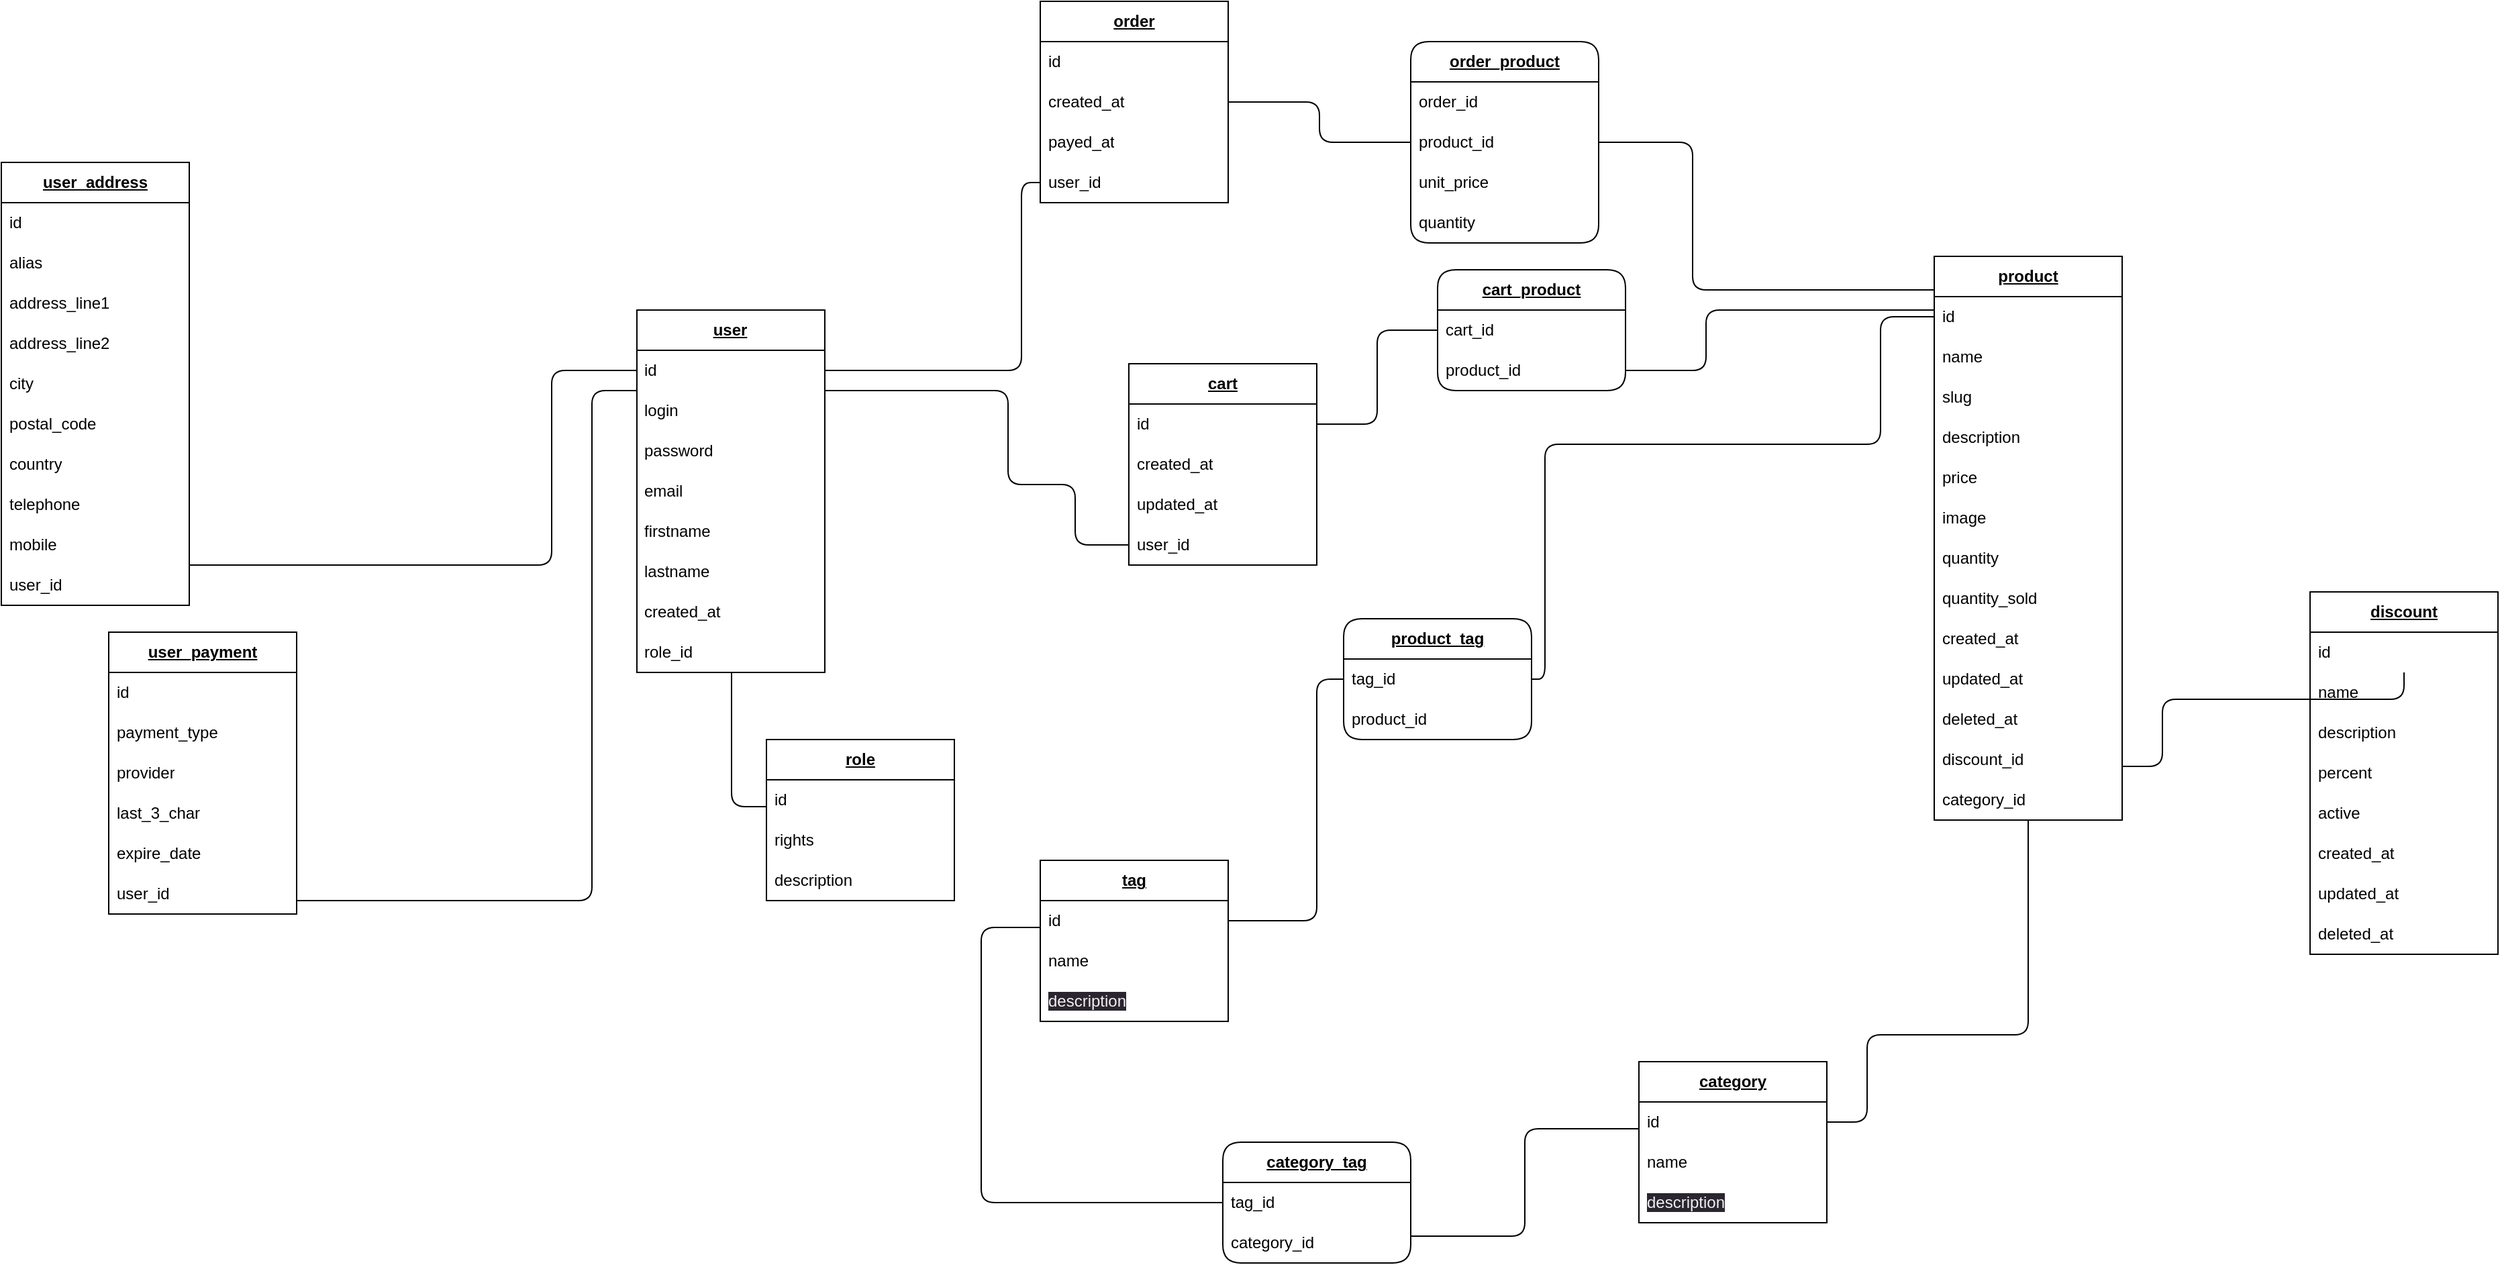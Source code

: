 <mxfile>
    <diagram name="Page-1" id="nvmFkLAB6nwE_kRz7ofC">
        <mxGraphModel dx="1883" dy="1942" grid="1" gridSize="10" guides="1" tooltips="1" connect="1" arrows="1" fold="1" page="1" pageScale="1" pageWidth="827" pageHeight="1169" math="0" shadow="0">
            <root>
                <mxCell id="0"/>
                <mxCell id="1" parent="0"/>
                <mxCell id="96" style="edgeStyle=orthogonalEdgeStyle;rounded=1;html=1;strokeColor=default;fontSize=12;endArrow=none;endFill=0;" parent="1" source="9zf9LuYom2PxIqwyLPYn-2" target="191" edge="1">
                    <mxGeometry relative="1" as="geometry">
                        <Array as="points">
                            <mxPoint x="320" y="180"/>
                            <mxPoint x="320" y="250"/>
                            <mxPoint x="370" y="250"/>
                            <mxPoint x="370" y="295"/>
                        </Array>
                    </mxGeometry>
                </mxCell>
                <mxCell id="98" style="edgeStyle=orthogonalEdgeStyle;rounded=1;html=1;strokeColor=default;fontSize=12;endArrow=none;endFill=0;" parent="1" source="9zf9LuYom2PxIqwyLPYn-56" target="190" edge="1">
                    <mxGeometry relative="1" as="geometry">
                        <Array as="points">
                            <mxPoint x="114" y="490"/>
                        </Array>
                        <mxPoint x="75" y="400" as="targetPoint"/>
                    </mxGeometry>
                </mxCell>
                <mxCell id="9zf9LuYom2PxIqwyLPYn-1" value="&lt;b&gt;&lt;u&gt;user&lt;/u&gt;&lt;/b&gt;" style="swimlane;fontStyle=0;childLayout=stackLayout;horizontal=1;startSize=30;horizontalStack=0;resizeParent=1;resizeParentMax=0;resizeLast=0;collapsible=1;marginBottom=0;whiteSpace=wrap;html=1;" parent="1" vertex="1">
                    <mxGeometry x="43.49" y="120" width="140" height="270" as="geometry"/>
                </mxCell>
                <mxCell id="9zf9LuYom2PxIqwyLPYn-2" value="id" style="text;strokeColor=none;fillColor=none;align=left;verticalAlign=middle;spacingLeft=4;spacingRight=4;overflow=hidden;points=[[0,0.5],[1,0.5]];portConstraint=eastwest;rotatable=0;whiteSpace=wrap;html=1;" parent="9zf9LuYom2PxIqwyLPYn-1" vertex="1">
                    <mxGeometry y="30" width="140" height="30" as="geometry"/>
                </mxCell>
                <mxCell id="9zf9LuYom2PxIqwyLPYn-3" value="login" style="text;strokeColor=none;fillColor=none;align=left;verticalAlign=middle;spacingLeft=4;spacingRight=4;overflow=hidden;points=[[0,0.5],[1,0.5]];portConstraint=eastwest;rotatable=0;whiteSpace=wrap;html=1;" parent="9zf9LuYom2PxIqwyLPYn-1" vertex="1">
                    <mxGeometry y="60" width="140" height="30" as="geometry"/>
                </mxCell>
                <mxCell id="9zf9LuYom2PxIqwyLPYn-4" value="password" style="text;strokeColor=none;fillColor=none;align=left;verticalAlign=middle;spacingLeft=4;spacingRight=4;overflow=hidden;points=[[0,0.5],[1,0.5]];portConstraint=eastwest;rotatable=0;whiteSpace=wrap;html=1;" parent="9zf9LuYom2PxIqwyLPYn-1" vertex="1">
                    <mxGeometry y="90" width="140" height="30" as="geometry"/>
                </mxCell>
                <mxCell id="246" value="email" style="text;strokeColor=none;fillColor=none;align=left;verticalAlign=middle;spacingLeft=4;spacingRight=4;overflow=hidden;points=[[0,0.5],[1,0.5]];portConstraint=eastwest;rotatable=0;whiteSpace=wrap;html=1;" parent="9zf9LuYom2PxIqwyLPYn-1" vertex="1">
                    <mxGeometry y="120" width="140" height="30" as="geometry"/>
                </mxCell>
                <mxCell id="9zf9LuYom2PxIqwyLPYn-37" value="firstname" style="text;strokeColor=none;fillColor=none;align=left;verticalAlign=middle;spacingLeft=4;spacingRight=4;overflow=hidden;points=[[0,0.5],[1,0.5]];portConstraint=eastwest;rotatable=0;whiteSpace=wrap;html=1;" parent="9zf9LuYom2PxIqwyLPYn-1" vertex="1">
                    <mxGeometry y="150" width="140" height="30" as="geometry"/>
                </mxCell>
                <mxCell id="9zf9LuYom2PxIqwyLPYn-38" value="lastname" style="text;strokeColor=none;fillColor=none;align=left;verticalAlign=middle;spacingLeft=4;spacingRight=4;overflow=hidden;points=[[0,0.5],[1,0.5]];portConstraint=eastwest;rotatable=0;whiteSpace=wrap;html=1;" parent="9zf9LuYom2PxIqwyLPYn-1" vertex="1">
                    <mxGeometry y="180" width="140" height="30" as="geometry"/>
                </mxCell>
                <mxCell id="123" value="created_at" style="text;strokeColor=none;fillColor=none;align=left;verticalAlign=middle;spacingLeft=4;spacingRight=4;overflow=hidden;points=[[0,0.5],[1,0.5]];portConstraint=eastwest;rotatable=0;whiteSpace=wrap;html=1;" parent="9zf9LuYom2PxIqwyLPYn-1" vertex="1">
                    <mxGeometry y="210" width="140" height="30" as="geometry"/>
                </mxCell>
                <mxCell id="190" value="role_id" style="text;strokeColor=none;fillColor=none;align=left;verticalAlign=middle;spacingLeft=4;spacingRight=4;overflow=hidden;points=[[0,0.5],[1,0.5]];portConstraint=eastwest;rotatable=0;whiteSpace=wrap;html=1;" parent="9zf9LuYom2PxIqwyLPYn-1" vertex="1">
                    <mxGeometry y="240" width="140" height="30" as="geometry"/>
                </mxCell>
                <mxCell id="9zf9LuYom2PxIqwyLPYn-39" value="&lt;b&gt;&lt;u&gt;order&lt;/u&gt;&lt;/b&gt;" style="swimlane;fontStyle=0;childLayout=stackLayout;horizontal=1;startSize=30;horizontalStack=0;resizeParent=1;resizeParentMax=0;resizeLast=0;collapsible=1;marginBottom=0;whiteSpace=wrap;html=1;" parent="1" vertex="1">
                    <mxGeometry x="344" y="-110" width="140" height="150" as="geometry"/>
                </mxCell>
                <mxCell id="9zf9LuYom2PxIqwyLPYn-40" value="id" style="text;strokeColor=none;fillColor=none;align=left;verticalAlign=middle;spacingLeft=4;spacingRight=4;overflow=hidden;points=[[0,0.5],[1,0.5]];portConstraint=eastwest;rotatable=0;whiteSpace=wrap;html=1;" parent="9zf9LuYom2PxIqwyLPYn-39" vertex="1">
                    <mxGeometry y="30" width="140" height="30" as="geometry"/>
                </mxCell>
                <mxCell id="124" value="created_at" style="text;strokeColor=none;fillColor=none;align=left;verticalAlign=middle;spacingLeft=4;spacingRight=4;overflow=hidden;points=[[0,0.5],[1,0.5]];portConstraint=eastwest;rotatable=0;whiteSpace=wrap;html=1;" parent="9zf9LuYom2PxIqwyLPYn-39" vertex="1">
                    <mxGeometry y="60" width="140" height="30" as="geometry"/>
                </mxCell>
                <mxCell id="247" value="payed_at" style="text;strokeColor=none;fillColor=none;align=left;verticalAlign=middle;spacingLeft=4;spacingRight=4;overflow=hidden;points=[[0,0.5],[1,0.5]];portConstraint=eastwest;rotatable=0;whiteSpace=wrap;html=1;" parent="9zf9LuYom2PxIqwyLPYn-39" vertex="1">
                    <mxGeometry y="90" width="140" height="30" as="geometry"/>
                </mxCell>
                <mxCell id="192" value="user_id" style="text;strokeColor=none;fillColor=none;align=left;verticalAlign=middle;spacingLeft=4;spacingRight=4;overflow=hidden;points=[[0,0.5],[1,0.5]];portConstraint=eastwest;rotatable=0;whiteSpace=wrap;html=1;" parent="9zf9LuYom2PxIqwyLPYn-39" vertex="1">
                    <mxGeometry y="120" width="140" height="30" as="geometry"/>
                </mxCell>
                <mxCell id="89" style="edgeStyle=orthogonalEdgeStyle;rounded=1;html=1;strokeColor=default;fontSize=12;startArrow=none;endArrow=none;endFill=0;" parent="1" source="212" target="167" edge="1">
                    <mxGeometry relative="1" as="geometry">
                        <Array as="points">
                            <mxPoint x="840" y="165"/>
                            <mxPoint x="840" y="120"/>
                        </Array>
                        <mxPoint x="661.86" y="262.059" as="targetPoint"/>
                    </mxGeometry>
                </mxCell>
                <mxCell id="9zf9LuYom2PxIqwyLPYn-46" value="&lt;b&gt;&lt;u&gt;cart&lt;/u&gt;&lt;/b&gt;" style="swimlane;fontStyle=0;childLayout=stackLayout;horizontal=1;startSize=30;horizontalStack=0;resizeParent=1;resizeParentMax=0;resizeLast=0;collapsible=1;marginBottom=0;whiteSpace=wrap;html=1;" parent="1" vertex="1">
                    <mxGeometry x="410" y="160" width="140" height="150" as="geometry"/>
                </mxCell>
                <mxCell id="245" value="id" style="text;strokeColor=none;fillColor=none;align=left;verticalAlign=middle;spacingLeft=4;spacingRight=4;overflow=hidden;points=[[0,0.5],[1,0.5]];portConstraint=eastwest;rotatable=0;whiteSpace=wrap;html=1;" parent="9zf9LuYom2PxIqwyLPYn-46" vertex="1">
                    <mxGeometry y="30" width="140" height="30" as="geometry"/>
                </mxCell>
                <mxCell id="156" value="created_at" style="text;strokeColor=none;fillColor=none;align=left;verticalAlign=middle;spacingLeft=4;spacingRight=4;overflow=hidden;points=[[0,0.5],[1,0.5]];portConstraint=eastwest;rotatable=0;whiteSpace=wrap;html=1;" parent="9zf9LuYom2PxIqwyLPYn-46" vertex="1">
                    <mxGeometry y="60" width="140" height="30" as="geometry"/>
                </mxCell>
                <mxCell id="157" value="updated_at" style="text;strokeColor=none;fillColor=none;align=left;verticalAlign=middle;spacingLeft=4;spacingRight=4;overflow=hidden;points=[[0,0.5],[1,0.5]];portConstraint=eastwest;rotatable=0;whiteSpace=wrap;html=1;" parent="9zf9LuYom2PxIqwyLPYn-46" vertex="1">
                    <mxGeometry y="90" width="140" height="30" as="geometry"/>
                </mxCell>
                <mxCell id="191" value="user_id" style="text;strokeColor=none;fillColor=none;align=left;verticalAlign=middle;spacingLeft=4;spacingRight=4;overflow=hidden;points=[[0,0.5],[1,0.5]];portConstraint=eastwest;rotatable=0;whiteSpace=wrap;html=1;" parent="9zf9LuYom2PxIqwyLPYn-46" vertex="1">
                    <mxGeometry y="120" width="140" height="30" as="geometry"/>
                </mxCell>
                <mxCell id="9zf9LuYom2PxIqwyLPYn-55" value="&lt;b&gt;&lt;u&gt;role&lt;br&gt;&lt;/u&gt;&lt;/b&gt;" style="swimlane;fontStyle=0;childLayout=stackLayout;horizontal=1;startSize=30;horizontalStack=0;resizeParent=1;resizeParentMax=0;resizeLast=0;collapsible=1;marginBottom=0;whiteSpace=wrap;html=1;" parent="1" vertex="1">
                    <mxGeometry x="140" y="440" width="140" height="120" as="geometry"/>
                </mxCell>
                <mxCell id="9zf9LuYom2PxIqwyLPYn-56" value="id" style="text;strokeColor=none;fillColor=none;align=left;verticalAlign=middle;spacingLeft=4;spacingRight=4;overflow=hidden;points=[[0,0.5],[1,0.5]];portConstraint=eastwest;rotatable=0;whiteSpace=wrap;html=1;" parent="9zf9LuYom2PxIqwyLPYn-55" vertex="1">
                    <mxGeometry y="30" width="140" height="30" as="geometry"/>
                </mxCell>
                <mxCell id="9zf9LuYom2PxIqwyLPYn-57" value="rights" style="text;strokeColor=none;fillColor=none;align=left;verticalAlign=middle;spacingLeft=4;spacingRight=4;overflow=hidden;points=[[0,0.5],[1,0.5]];portConstraint=eastwest;rotatable=0;whiteSpace=wrap;html=1;" parent="9zf9LuYom2PxIqwyLPYn-55" vertex="1">
                    <mxGeometry y="60" width="140" height="30" as="geometry"/>
                </mxCell>
                <mxCell id="244" value="description" style="text;strokeColor=none;fillColor=none;align=left;verticalAlign=middle;spacingLeft=4;spacingRight=4;overflow=hidden;points=[[0,0.5],[1,0.5]];portConstraint=eastwest;rotatable=0;whiteSpace=wrap;html=1;" parent="9zf9LuYom2PxIqwyLPYn-55" vertex="1">
                    <mxGeometry y="90" width="140" height="30" as="geometry"/>
                </mxCell>
                <mxCell id="9zf9LuYom2PxIqwyLPYn-80" value="" style="group" parent="1" vertex="1" connectable="0">
                    <mxGeometry x="680" y="640" width="260.0" height="130" as="geometry"/>
                </mxCell>
                <mxCell id="4" value="" style="group" parent="9zf9LuYom2PxIqwyLPYn-80" vertex="1" connectable="0">
                    <mxGeometry x="110" y="10" width="140" height="120" as="geometry"/>
                </mxCell>
                <mxCell id="9zf9LuYom2PxIqwyLPYn-67" value="&lt;b&gt;&lt;u&gt;category&lt;br&gt;&lt;/u&gt;&lt;/b&gt;" style="swimlane;fontStyle=0;childLayout=stackLayout;horizontal=1;startSize=30;horizontalStack=0;resizeParent=1;resizeParentMax=0;resizeLast=0;collapsible=1;marginBottom=0;whiteSpace=wrap;html=1;" parent="4" vertex="1">
                    <mxGeometry y="30" width="140" height="120" as="geometry"/>
                </mxCell>
                <mxCell id="9zf9LuYom2PxIqwyLPYn-68" value="id" style="text;strokeColor=none;fillColor=none;align=left;verticalAlign=middle;spacingLeft=4;spacingRight=4;overflow=hidden;points=[[0,0.5],[1,0.5]];portConstraint=eastwest;rotatable=0;whiteSpace=wrap;html=1;" parent="9zf9LuYom2PxIqwyLPYn-67" vertex="1">
                    <mxGeometry y="30" width="140" height="30" as="geometry"/>
                </mxCell>
                <mxCell id="9zf9LuYom2PxIqwyLPYn-69" value="name" style="text;strokeColor=none;fillColor=none;align=left;verticalAlign=middle;spacingLeft=4;spacingRight=4;overflow=hidden;points=[[0,0.5],[1,0.5]];portConstraint=eastwest;rotatable=0;whiteSpace=wrap;html=1;" parent="9zf9LuYom2PxIqwyLPYn-67" vertex="1">
                    <mxGeometry y="60" width="140" height="30" as="geometry"/>
                </mxCell>
                <mxCell id="243" value="&lt;span style=&quot;color: rgb(240, 240, 240); font-family: Helvetica; font-size: 12px; font-style: normal; font-variant-ligatures: normal; font-variant-caps: normal; font-weight: 400; letter-spacing: normal; orphans: 2; text-align: left; text-indent: 0px; text-transform: none; widows: 2; word-spacing: 0px; -webkit-text-stroke-width: 0px; background-color: rgb(42, 37, 47); text-decoration-thickness: initial; text-decoration-style: initial; text-decoration-color: initial; float: none; display: inline !important;&quot;&gt;description&lt;/span&gt;" style="text;strokeColor=none;fillColor=none;align=left;verticalAlign=middle;spacingLeft=4;spacingRight=4;overflow=hidden;points=[[0,0.5],[1,0.5]];portConstraint=eastwest;rotatable=0;whiteSpace=wrap;html=1;" parent="9zf9LuYom2PxIqwyLPYn-67" vertex="1">
                    <mxGeometry y="90" width="140" height="30" as="geometry"/>
                </mxCell>
                <mxCell id="39" value="" style="group" parent="1" vertex="1" connectable="0">
                    <mxGeometry x="344" y="500" width="140" height="150" as="geometry"/>
                </mxCell>
                <mxCell id="32" value="" style="group" parent="39" vertex="1" connectable="0">
                    <mxGeometry width="140" height="120" as="geometry"/>
                </mxCell>
                <mxCell id="33" value="&lt;b&gt;&lt;u&gt;tag&lt;br&gt;&lt;/u&gt;&lt;/b&gt;" style="swimlane;fontStyle=0;childLayout=stackLayout;horizontal=1;startSize=30;horizontalStack=0;resizeParent=1;resizeParentMax=0;resizeLast=0;collapsible=1;marginBottom=0;whiteSpace=wrap;html=1;" parent="32" vertex="1">
                    <mxGeometry y="30" width="140" height="120" as="geometry"/>
                </mxCell>
                <mxCell id="34" value="id" style="text;strokeColor=none;fillColor=none;align=left;verticalAlign=middle;spacingLeft=4;spacingRight=4;overflow=hidden;points=[[0,0.5],[1,0.5]];portConstraint=eastwest;rotatable=0;whiteSpace=wrap;html=1;" parent="33" vertex="1">
                    <mxGeometry y="30" width="140" height="30" as="geometry"/>
                </mxCell>
                <mxCell id="35" value="name" style="text;strokeColor=none;fillColor=none;align=left;verticalAlign=middle;spacingLeft=4;spacingRight=4;overflow=hidden;points=[[0,0.5],[1,0.5]];portConstraint=eastwest;rotatable=0;whiteSpace=wrap;html=1;" parent="33" vertex="1">
                    <mxGeometry y="60" width="140" height="30" as="geometry"/>
                </mxCell>
                <mxCell id="242" value="&lt;span style=&quot;color: rgb(240, 240, 240); font-family: Helvetica; font-size: 12px; font-style: normal; font-variant-ligatures: normal; font-variant-caps: normal; font-weight: 400; letter-spacing: normal; orphans: 2; text-align: left; text-indent: 0px; text-transform: none; widows: 2; word-spacing: 0px; -webkit-text-stroke-width: 0px; background-color: rgb(42, 37, 47); text-decoration-thickness: initial; text-decoration-style: initial; text-decoration-color: initial; float: none; display: inline !important;&quot;&gt;description&lt;/span&gt;" style="text;strokeColor=none;fillColor=none;align=left;verticalAlign=middle;spacingLeft=4;spacingRight=4;overflow=hidden;points=[[0,0.5],[1,0.5]];portConstraint=eastwest;rotatable=0;whiteSpace=wrap;html=1;" parent="33" vertex="1">
                    <mxGeometry y="90" width="140" height="30" as="geometry"/>
                </mxCell>
                <mxCell id="79" style="edgeStyle=orthogonalEdgeStyle;rounded=1;html=1;strokeColor=default;startArrow=none;endArrow=none;endFill=0;" parent="1" source="233" target="9zf9LuYom2PxIqwyLPYn-68" edge="1">
                    <mxGeometry relative="1" as="geometry">
                        <mxPoint x="650" y="520" as="targetPoint"/>
                        <Array as="points">
                            <mxPoint x="705" y="810"/>
                            <mxPoint x="705" y="730"/>
                        </Array>
                    </mxGeometry>
                </mxCell>
                <mxCell id="84" style="edgeStyle=orthogonalEdgeStyle;rounded=1;html=1;strokeColor=default;endArrow=none;endFill=0;" parent="1" source="193" target="9zf9LuYom2PxIqwyLPYn-68" edge="1">
                    <mxGeometry relative="1" as="geometry">
                        <mxPoint x="770.059" y="350.0" as="sourcePoint"/>
                        <mxPoint x="800" y="350" as="targetPoint"/>
                        <Array as="points">
                            <mxPoint x="960" y="660"/>
                        </Array>
                    </mxGeometry>
                </mxCell>
                <mxCell id="86" style="edgeStyle=orthogonalEdgeStyle;rounded=1;html=1;strokeColor=default;startArrow=none;endArrow=none;endFill=0;" parent="1" source="196" target="167" edge="1">
                    <mxGeometry relative="1" as="geometry">
                        <Array as="points">
                            <mxPoint x="830" y="-5"/>
                            <mxPoint x="830" y="105"/>
                        </Array>
                        <mxPoint x="740.059" y="140" as="targetPoint"/>
                    </mxGeometry>
                </mxCell>
                <mxCell id="91" style="edgeStyle=orthogonalEdgeStyle;rounded=1;html=1;strokeColor=default;fontSize=12;endArrow=none;endFill=0;" parent="1" source="9zf9LuYom2PxIqwyLPYn-1" target="192" edge="1">
                    <mxGeometry relative="1" as="geometry">
                        <Array as="points">
                            <mxPoint x="330" y="165"/>
                        </Array>
                    </mxGeometry>
                </mxCell>
                <mxCell id="81" value="" style="edgeStyle=orthogonalEdgeStyle;rounded=1;html=1;strokeColor=default;startArrow=none;endArrow=none;endFill=0;" parent="1" source="226" target="33" edge="1">
                    <mxGeometry relative="1" as="geometry">
                        <mxPoint x="720" y="300" as="targetPoint"/>
                        <Array as="points">
                            <mxPoint x="550" y="395"/>
                            <mxPoint x="550" y="575"/>
                        </Array>
                        <mxPoint x="720.059" y="350.0" as="sourcePoint"/>
                    </mxGeometry>
                </mxCell>
                <mxCell id="126" value="&lt;b&gt;&lt;u&gt;user_address&lt;/u&gt;&lt;/b&gt;" style="swimlane;fontStyle=0;childLayout=stackLayout;horizontal=1;startSize=30;horizontalStack=0;resizeParent=1;resizeParentMax=0;resizeLast=0;collapsible=1;marginBottom=0;whiteSpace=wrap;html=1;" parent="1" vertex="1">
                    <mxGeometry x="-430" y="10" width="140" height="330" as="geometry"/>
                </mxCell>
                <mxCell id="155" value="id" style="text;strokeColor=none;fillColor=none;align=left;verticalAlign=middle;spacingLeft=4;spacingRight=4;overflow=hidden;points=[[0,0.5],[1,0.5]];portConstraint=eastwest;rotatable=0;whiteSpace=wrap;html=1;" parent="126" vertex="1">
                    <mxGeometry y="30" width="140" height="30" as="geometry"/>
                </mxCell>
                <mxCell id="165" value="alias" style="text;strokeColor=none;fillColor=none;align=left;verticalAlign=middle;spacingLeft=4;spacingRight=4;overflow=hidden;points=[[0,0.5],[1,0.5]];portConstraint=eastwest;rotatable=0;whiteSpace=wrap;html=1;" parent="126" vertex="1">
                    <mxGeometry y="60" width="140" height="30" as="geometry"/>
                </mxCell>
                <mxCell id="127" value="address_line1" style="text;strokeColor=none;fillColor=none;align=left;verticalAlign=middle;spacingLeft=4;spacingRight=4;overflow=hidden;points=[[0,0.5],[1,0.5]];portConstraint=eastwest;rotatable=0;whiteSpace=wrap;html=1;" parent="126" vertex="1">
                    <mxGeometry y="90" width="140" height="30" as="geometry"/>
                </mxCell>
                <mxCell id="128" value="address_line2" style="text;strokeColor=none;fillColor=none;align=left;verticalAlign=middle;spacingLeft=4;spacingRight=4;overflow=hidden;points=[[0,0.5],[1,0.5]];portConstraint=eastwest;rotatable=0;whiteSpace=wrap;html=1;" parent="126" vertex="1">
                    <mxGeometry y="120" width="140" height="30" as="geometry"/>
                </mxCell>
                <mxCell id="130" value="city" style="text;strokeColor=none;fillColor=none;align=left;verticalAlign=middle;spacingLeft=4;spacingRight=4;overflow=hidden;points=[[0,0.5],[1,0.5]];portConstraint=eastwest;rotatable=0;whiteSpace=wrap;html=1;" parent="126" vertex="1">
                    <mxGeometry y="150" width="140" height="30" as="geometry"/>
                </mxCell>
                <mxCell id="129" value="postal_code" style="text;strokeColor=none;fillColor=none;align=left;verticalAlign=middle;spacingLeft=4;spacingRight=4;overflow=hidden;points=[[0,0.5],[1,0.5]];portConstraint=eastwest;rotatable=0;whiteSpace=wrap;html=1;" parent="126" vertex="1">
                    <mxGeometry y="180" width="140" height="30" as="geometry"/>
                </mxCell>
                <mxCell id="131" value="country" style="text;strokeColor=none;fillColor=none;align=left;verticalAlign=middle;spacingLeft=4;spacingRight=4;overflow=hidden;points=[[0,0.5],[1,0.5]];portConstraint=eastwest;rotatable=0;whiteSpace=wrap;html=1;" parent="126" vertex="1">
                    <mxGeometry y="210" width="140" height="30" as="geometry"/>
                </mxCell>
                <mxCell id="132" value="telephone" style="text;strokeColor=none;fillColor=none;align=left;verticalAlign=middle;spacingLeft=4;spacingRight=4;overflow=hidden;points=[[0,0.5],[1,0.5]];portConstraint=eastwest;rotatable=0;whiteSpace=wrap;html=1;" parent="126" vertex="1">
                    <mxGeometry y="240" width="140" height="30" as="geometry"/>
                </mxCell>
                <mxCell id="188" value="mobile" style="text;strokeColor=none;fillColor=none;align=left;verticalAlign=middle;spacingLeft=4;spacingRight=4;overflow=hidden;points=[[0,0.5],[1,0.5]];portConstraint=eastwest;rotatable=0;whiteSpace=wrap;html=1;" parent="126" vertex="1">
                    <mxGeometry y="270" width="140" height="30" as="geometry"/>
                </mxCell>
                <mxCell id="133" value="user_id" style="text;strokeColor=none;fillColor=none;align=left;verticalAlign=middle;spacingLeft=4;spacingRight=4;overflow=hidden;points=[[0,0.5],[1,0.5]];portConstraint=eastwest;rotatable=0;whiteSpace=wrap;html=1;" parent="126" vertex="1">
                    <mxGeometry y="300" width="140" height="30" as="geometry"/>
                </mxCell>
                <mxCell id="134" value="&lt;b&gt;&lt;u&gt;user_payment&lt;br&gt;&lt;/u&gt;&lt;/b&gt;" style="swimlane;fontStyle=0;childLayout=stackLayout;horizontal=1;startSize=30;horizontalStack=0;resizeParent=1;resizeParentMax=0;resizeLast=0;collapsible=1;marginBottom=0;whiteSpace=wrap;html=1;" parent="1" vertex="1">
                    <mxGeometry x="-350" y="360" width="140" height="210" as="geometry"/>
                </mxCell>
                <mxCell id="135" value="id" style="text;strokeColor=none;fillColor=none;align=left;verticalAlign=middle;spacingLeft=4;spacingRight=4;overflow=hidden;points=[[0,0.5],[1,0.5]];portConstraint=eastwest;rotatable=0;whiteSpace=wrap;html=1;" parent="134" vertex="1">
                    <mxGeometry y="30" width="140" height="30" as="geometry"/>
                </mxCell>
                <mxCell id="136" value="payment_type" style="text;strokeColor=none;fillColor=none;align=left;verticalAlign=middle;spacingLeft=4;spacingRight=4;overflow=hidden;points=[[0,0.5],[1,0.5]];portConstraint=eastwest;rotatable=0;whiteSpace=wrap;html=1;" parent="134" vertex="1">
                    <mxGeometry y="60" width="140" height="30" as="geometry"/>
                </mxCell>
                <mxCell id="137" value="provider" style="text;strokeColor=none;fillColor=none;align=left;verticalAlign=middle;spacingLeft=4;spacingRight=4;overflow=hidden;points=[[0,0.5],[1,0.5]];portConstraint=eastwest;rotatable=0;whiteSpace=wrap;html=1;" parent="134" vertex="1">
                    <mxGeometry y="90" width="140" height="30" as="geometry"/>
                </mxCell>
                <mxCell id="139" value="last_3_char" style="text;strokeColor=none;fillColor=none;align=left;verticalAlign=middle;spacingLeft=4;spacingRight=4;overflow=hidden;points=[[0,0.5],[1,0.5]];portConstraint=eastwest;rotatable=0;whiteSpace=wrap;html=1;" parent="134" vertex="1">
                    <mxGeometry y="120" width="140" height="30" as="geometry"/>
                </mxCell>
                <mxCell id="140" value="expire_date" style="text;strokeColor=none;fillColor=none;align=left;verticalAlign=middle;spacingLeft=4;spacingRight=4;overflow=hidden;points=[[0,0.5],[1,0.5]];portConstraint=eastwest;rotatable=0;whiteSpace=wrap;html=1;" parent="134" vertex="1">
                    <mxGeometry y="150" width="140" height="30" as="geometry"/>
                </mxCell>
                <mxCell id="189" value="user_id" style="text;strokeColor=none;fillColor=none;align=left;verticalAlign=middle;spacingLeft=4;spacingRight=4;overflow=hidden;points=[[0,0.5],[1,0.5]];portConstraint=eastwest;rotatable=0;whiteSpace=wrap;html=1;" parent="134" vertex="1">
                    <mxGeometry y="180" width="140" height="30" as="geometry"/>
                </mxCell>
                <mxCell id="147" style="edgeStyle=orthogonalEdgeStyle;html=1;endArrow=none;endFill=0;" parent="1" source="9zf9LuYom2PxIqwyLPYn-2" target="133" edge="1">
                    <mxGeometry relative="1" as="geometry">
                        <Array as="points">
                            <mxPoint x="-20" y="165"/>
                            <mxPoint x="-20" y="310"/>
                        </Array>
                    </mxGeometry>
                </mxCell>
                <mxCell id="149" style="edgeStyle=orthogonalEdgeStyle;html=1;fontSize=12;endArrow=none;endFill=0;" parent="1" source="9zf9LuYom2PxIqwyLPYn-2" target="189" edge="1">
                    <mxGeometry relative="1" as="geometry">
                        <Array as="points">
                            <mxPoint x="10" y="180"/>
                            <mxPoint x="10" y="560"/>
                        </Array>
                    </mxGeometry>
                </mxCell>
                <mxCell id="166" value="&lt;b&gt;&lt;u&gt;product&lt;/u&gt;&lt;/b&gt;" style="swimlane;fontStyle=0;childLayout=stackLayout;horizontal=1;startSize=30;horizontalStack=0;resizeParent=1;resizeParentMax=0;resizeLast=0;collapsible=1;marginBottom=0;whiteSpace=wrap;html=1;" parent="1" vertex="1">
                    <mxGeometry x="1010.0" y="80" width="140" height="420" as="geometry"/>
                </mxCell>
                <mxCell id="167" value="id" style="text;strokeColor=none;fillColor=none;align=left;verticalAlign=middle;spacingLeft=4;spacingRight=4;overflow=hidden;points=[[0,0.5],[1,0.5]];portConstraint=eastwest;rotatable=0;whiteSpace=wrap;html=1;" parent="166" vertex="1">
                    <mxGeometry y="30" width="140" height="30" as="geometry"/>
                </mxCell>
                <mxCell id="168" value="name" style="text;strokeColor=none;fillColor=none;align=left;verticalAlign=middle;spacingLeft=4;spacingRight=4;overflow=hidden;points=[[0,0.5],[1,0.5]];portConstraint=eastwest;rotatable=0;whiteSpace=wrap;html=1;" parent="166" vertex="1">
                    <mxGeometry y="60" width="140" height="30" as="geometry"/>
                </mxCell>
                <mxCell id="249" value="slug" style="text;strokeColor=none;fillColor=none;align=left;verticalAlign=middle;spacingLeft=4;spacingRight=4;overflow=hidden;points=[[0,0.5],[1,0.5]];portConstraint=eastwest;rotatable=0;whiteSpace=wrap;html=1;" vertex="1" parent="166">
                    <mxGeometry y="90" width="140" height="30" as="geometry"/>
                </mxCell>
                <mxCell id="169" value="description" style="text;strokeColor=none;fillColor=none;align=left;verticalAlign=middle;spacingLeft=4;spacingRight=4;overflow=hidden;points=[[0,0.5],[1,0.5]];portConstraint=eastwest;rotatable=0;whiteSpace=wrap;html=1;" parent="166" vertex="1">
                    <mxGeometry y="120" width="140" height="30" as="geometry"/>
                </mxCell>
                <mxCell id="180" value="price" style="text;strokeColor=none;fillColor=none;align=left;verticalAlign=middle;spacingLeft=4;spacingRight=4;overflow=hidden;points=[[0,0.5],[1,0.5]];portConstraint=eastwest;rotatable=0;whiteSpace=wrap;html=1;" parent="166" vertex="1">
                    <mxGeometry y="150" width="140" height="30" as="geometry"/>
                </mxCell>
                <mxCell id="250" value="image" style="text;strokeColor=none;fillColor=none;align=left;verticalAlign=middle;spacingLeft=4;spacingRight=4;overflow=hidden;points=[[0,0.5],[1,0.5]];portConstraint=eastwest;rotatable=0;whiteSpace=wrap;html=1;" vertex="1" parent="166">
                    <mxGeometry y="180" width="140" height="30" as="geometry"/>
                </mxCell>
                <mxCell id="170" value="quantity" style="text;strokeColor=none;fillColor=none;align=left;verticalAlign=middle;spacingLeft=4;spacingRight=4;overflow=hidden;points=[[0,0.5],[1,0.5]];portConstraint=eastwest;rotatable=0;whiteSpace=wrap;html=1;" parent="166" vertex="1">
                    <mxGeometry y="210" width="140" height="30" as="geometry"/>
                </mxCell>
                <mxCell id="248" value="quantity_sold" style="text;strokeColor=none;fillColor=none;align=left;verticalAlign=middle;spacingLeft=4;spacingRight=4;overflow=hidden;points=[[0,0.5],[1,0.5]];portConstraint=eastwest;rotatable=0;whiteSpace=wrap;html=1;" parent="166" vertex="1">
                    <mxGeometry y="240" width="140" height="30" as="geometry"/>
                </mxCell>
                <mxCell id="171" value="created_at" style="text;strokeColor=none;fillColor=none;align=left;verticalAlign=middle;spacingLeft=4;spacingRight=4;overflow=hidden;points=[[0,0.5],[1,0.5]];portConstraint=eastwest;rotatable=0;whiteSpace=wrap;html=1;" parent="166" vertex="1">
                    <mxGeometry y="270" width="140" height="30" as="geometry"/>
                </mxCell>
                <mxCell id="181" value="updated_at" style="text;strokeColor=none;fillColor=none;align=left;verticalAlign=middle;spacingLeft=4;spacingRight=4;overflow=hidden;points=[[0,0.5],[1,0.5]];portConstraint=eastwest;rotatable=0;whiteSpace=wrap;html=1;" parent="166" vertex="1">
                    <mxGeometry y="300" width="140" height="30" as="geometry"/>
                </mxCell>
                <mxCell id="172" value="deleted_at" style="text;strokeColor=none;fillColor=none;align=left;verticalAlign=middle;spacingLeft=4;spacingRight=4;overflow=hidden;points=[[0,0.5],[1,0.5]];portConstraint=eastwest;rotatable=0;whiteSpace=wrap;html=1;" parent="166" vertex="1">
                    <mxGeometry y="330" width="140" height="30" as="geometry"/>
                </mxCell>
                <mxCell id="194" value="discount_id" style="text;strokeColor=none;fillColor=none;align=left;verticalAlign=middle;spacingLeft=4;spacingRight=4;overflow=hidden;points=[[0,0.5],[1,0.5]];portConstraint=eastwest;rotatable=0;whiteSpace=wrap;html=1;" parent="166" vertex="1">
                    <mxGeometry y="360" width="140" height="30" as="geometry"/>
                </mxCell>
                <mxCell id="193" value="category_id" style="text;strokeColor=none;fillColor=none;align=left;verticalAlign=middle;spacingLeft=4;spacingRight=4;overflow=hidden;points=[[0,0.5],[1,0.5]];portConstraint=eastwest;rotatable=0;whiteSpace=wrap;html=1;" parent="166" vertex="1">
                    <mxGeometry y="390" width="140" height="30" as="geometry"/>
                </mxCell>
                <mxCell id="173" value="&lt;b&gt;&lt;u&gt;discount&lt;/u&gt;&lt;/b&gt;" style="swimlane;fontStyle=0;childLayout=stackLayout;horizontal=1;startSize=30;horizontalStack=0;resizeParent=1;resizeParentMax=0;resizeLast=0;collapsible=1;marginBottom=0;whiteSpace=wrap;html=1;" parent="1" vertex="1">
                    <mxGeometry x="1290" y="330" width="140" height="270" as="geometry"/>
                </mxCell>
                <mxCell id="174" value="id" style="text;strokeColor=none;fillColor=none;align=left;verticalAlign=middle;spacingLeft=4;spacingRight=4;overflow=hidden;points=[[0,0.5],[1,0.5]];portConstraint=eastwest;rotatable=0;whiteSpace=wrap;html=1;" parent="173" vertex="1">
                    <mxGeometry y="30" width="140" height="30" as="geometry"/>
                </mxCell>
                <mxCell id="175" value="name" style="text;strokeColor=none;fillColor=none;align=left;verticalAlign=middle;spacingLeft=4;spacingRight=4;overflow=hidden;points=[[0,0.5],[1,0.5]];portConstraint=eastwest;rotatable=0;whiteSpace=wrap;html=1;" parent="173" vertex="1">
                    <mxGeometry y="60" width="140" height="30" as="geometry"/>
                </mxCell>
                <mxCell id="176" value="description" style="text;strokeColor=none;fillColor=none;align=left;verticalAlign=middle;spacingLeft=4;spacingRight=4;overflow=hidden;points=[[0,0.5],[1,0.5]];portConstraint=eastwest;rotatable=0;whiteSpace=wrap;html=1;" parent="173" vertex="1">
                    <mxGeometry y="90" width="140" height="30" as="geometry"/>
                </mxCell>
                <mxCell id="182" value="percent" style="text;strokeColor=none;fillColor=none;align=left;verticalAlign=middle;spacingLeft=4;spacingRight=4;overflow=hidden;points=[[0,0.5],[1,0.5]];portConstraint=eastwest;rotatable=0;whiteSpace=wrap;html=1;" parent="173" vertex="1">
                    <mxGeometry y="120" width="140" height="30" as="geometry"/>
                </mxCell>
                <mxCell id="177" value="active" style="text;strokeColor=none;fillColor=none;align=left;verticalAlign=middle;spacingLeft=4;spacingRight=4;overflow=hidden;points=[[0,0.5],[1,0.5]];portConstraint=eastwest;rotatable=0;whiteSpace=wrap;html=1;" parent="173" vertex="1">
                    <mxGeometry y="150" width="140" height="30" as="geometry"/>
                </mxCell>
                <mxCell id="178" value="created_at" style="text;strokeColor=none;fillColor=none;align=left;verticalAlign=middle;spacingLeft=4;spacingRight=4;overflow=hidden;points=[[0,0.5],[1,0.5]];portConstraint=eastwest;rotatable=0;whiteSpace=wrap;html=1;" parent="173" vertex="1">
                    <mxGeometry y="180" width="140" height="30" as="geometry"/>
                </mxCell>
                <mxCell id="183" value="updated_at" style="text;strokeColor=none;fillColor=none;align=left;verticalAlign=middle;spacingLeft=4;spacingRight=4;overflow=hidden;points=[[0,0.5],[1,0.5]];portConstraint=eastwest;rotatable=0;whiteSpace=wrap;html=1;" parent="173" vertex="1">
                    <mxGeometry y="210" width="140" height="30" as="geometry"/>
                </mxCell>
                <mxCell id="179" value="deleted_at" style="text;strokeColor=none;fillColor=none;align=left;verticalAlign=middle;spacingLeft=4;spacingRight=4;overflow=hidden;points=[[0,0.5],[1,0.5]];portConstraint=eastwest;rotatable=0;whiteSpace=wrap;html=1;" parent="173" vertex="1">
                    <mxGeometry y="240" width="140" height="30" as="geometry"/>
                </mxCell>
                <mxCell id="184" style="edgeStyle=orthogonalEdgeStyle;html=1;endArrow=none;endFill=0;" parent="1" source="194" target="174" edge="1">
                    <mxGeometry relative="1" as="geometry">
                        <Array as="points">
                            <mxPoint x="1180" y="460"/>
                            <mxPoint x="1180" y="410"/>
                            <mxPoint x="1360" y="410"/>
                        </Array>
                    </mxGeometry>
                </mxCell>
                <mxCell id="205" value="" style="edgeStyle=orthogonalEdgeStyle;rounded=1;html=1;strokeColor=default;endArrow=none;" parent="1" source="9zf9LuYom2PxIqwyLPYn-39" target="196" edge="1">
                    <mxGeometry relative="1" as="geometry">
                        <Array as="points"/>
                        <mxPoint x="890.0" y="200" as="targetPoint"/>
                        <mxPoint x="414" y="40" as="sourcePoint"/>
                    </mxGeometry>
                </mxCell>
                <mxCell id="196" value="&lt;b&gt;&lt;u&gt;order_product&lt;/u&gt;&lt;/b&gt;" style="swimlane;fontStyle=0;childLayout=stackLayout;horizontal=1;startSize=30;horizontalStack=0;resizeParent=1;resizeParentMax=0;resizeLast=0;collapsible=1;marginBottom=0;whiteSpace=wrap;html=1;rounded=1;" parent="1" vertex="1">
                    <mxGeometry x="620" y="-80" width="140" height="150" as="geometry"/>
                </mxCell>
                <mxCell id="197" value="order_id" style="text;strokeColor=none;fillColor=none;align=left;verticalAlign=middle;spacingLeft=4;spacingRight=4;overflow=hidden;points=[[0,0.5],[1,0.5]];portConstraint=eastwest;rotatable=0;whiteSpace=wrap;html=1;" parent="196" vertex="1">
                    <mxGeometry y="30" width="140" height="30" as="geometry"/>
                </mxCell>
                <mxCell id="198" value="product_id" style="text;strokeColor=none;fillColor=none;align=left;verticalAlign=middle;spacingLeft=4;spacingRight=4;overflow=hidden;points=[[0,0.5],[1,0.5]];portConstraint=eastwest;rotatable=0;whiteSpace=wrap;html=1;" parent="196" vertex="1">
                    <mxGeometry y="60" width="140" height="30" as="geometry"/>
                </mxCell>
                <mxCell id="208" value="unit_price" style="text;strokeColor=none;fillColor=none;align=left;verticalAlign=middle;spacingLeft=4;spacingRight=4;overflow=hidden;points=[[0,0.5],[1,0.5]];portConstraint=eastwest;rotatable=0;whiteSpace=wrap;html=1;" parent="196" vertex="1">
                    <mxGeometry y="90" width="140" height="30" as="geometry"/>
                </mxCell>
                <mxCell id="209" value="quantity" style="text;strokeColor=none;fillColor=none;align=left;verticalAlign=middle;spacingLeft=4;spacingRight=4;overflow=hidden;points=[[0,0.5],[1,0.5]];portConstraint=eastwest;rotatable=0;whiteSpace=wrap;html=1;" parent="196" vertex="1">
                    <mxGeometry y="120" width="140" height="30" as="geometry"/>
                </mxCell>
                <mxCell id="217" value="" style="edgeStyle=orthogonalEdgeStyle;rounded=1;html=1;strokeColor=default;fontSize=12;endArrow=none;" parent="1" source="245" target="210" edge="1">
                    <mxGeometry relative="1" as="geometry">
                        <Array as="points">
                            <mxPoint x="595" y="205"/>
                            <mxPoint x="595" y="135"/>
                        </Array>
                        <mxPoint x="960.0" y="220" as="targetPoint"/>
                        <mxPoint x="550.0" y="220" as="sourcePoint"/>
                    </mxGeometry>
                </mxCell>
                <mxCell id="210" value="&lt;b&gt;&lt;u&gt;cart_product&lt;/u&gt;&lt;/b&gt;" style="swimlane;fontStyle=0;childLayout=stackLayout;horizontal=1;startSize=30;horizontalStack=0;resizeParent=1;resizeParentMax=0;resizeLast=0;collapsible=1;marginBottom=0;whiteSpace=wrap;html=1;rounded=1;" parent="1" vertex="1">
                    <mxGeometry x="640" y="90" width="140" height="90" as="geometry"/>
                </mxCell>
                <mxCell id="213" value="cart_id" style="text;strokeColor=none;fillColor=none;align=left;verticalAlign=middle;spacingLeft=4;spacingRight=4;overflow=hidden;points=[[0,0.5],[1,0.5]];portConstraint=eastwest;rotatable=0;whiteSpace=wrap;html=1;" parent="210" vertex="1">
                    <mxGeometry y="30" width="140" height="30" as="geometry"/>
                </mxCell>
                <mxCell id="212" value="product_id" style="text;strokeColor=none;fillColor=none;align=left;verticalAlign=middle;spacingLeft=4;spacingRight=4;overflow=hidden;points=[[0,0.5],[1,0.5]];portConstraint=eastwest;rotatable=0;whiteSpace=wrap;html=1;" parent="210" vertex="1">
                    <mxGeometry y="60" width="140" height="30" as="geometry"/>
                </mxCell>
                <mxCell id="228" value="" style="edgeStyle=orthogonalEdgeStyle;rounded=1;html=1;strokeColor=default;endArrow=none;" parent="1" source="167" target="225" edge="1">
                    <mxGeometry relative="1" as="geometry">
                        <mxPoint x="484" y="575" as="targetPoint"/>
                        <Array as="points">
                            <mxPoint x="970" y="125"/>
                            <mxPoint x="970" y="220"/>
                            <mxPoint x="720" y="220"/>
                            <mxPoint x="720" y="395"/>
                        </Array>
                        <mxPoint x="1010.0" y="310" as="sourcePoint"/>
                    </mxGeometry>
                </mxCell>
                <mxCell id="225" value="&lt;b&gt;&lt;u&gt;product_&lt;/u&gt;&lt;/b&gt;&lt;b&gt;&lt;u&gt;tag&lt;/u&gt;&lt;/b&gt;&lt;b&gt;&lt;u&gt;&lt;br&gt;&lt;/u&gt;&lt;/b&gt;" style="swimlane;fontStyle=0;childLayout=stackLayout;horizontal=1;startSize=30;horizontalStack=0;resizeParent=1;resizeParentMax=0;resizeLast=0;collapsible=1;marginBottom=0;whiteSpace=wrap;html=1;rounded=1;" parent="1" vertex="1">
                    <mxGeometry x="570" y="350" width="140" height="90" as="geometry"/>
                </mxCell>
                <mxCell id="226" value="tag_id" style="text;strokeColor=none;fillColor=none;align=left;verticalAlign=middle;spacingLeft=4;spacingRight=4;overflow=hidden;points=[[0,0.5],[1,0.5]];portConstraint=eastwest;rotatable=0;whiteSpace=wrap;html=1;" parent="225" vertex="1">
                    <mxGeometry y="30" width="140" height="30" as="geometry"/>
                </mxCell>
                <mxCell id="227" value="product_id" style="text;strokeColor=none;fillColor=none;align=left;verticalAlign=middle;spacingLeft=4;spacingRight=4;overflow=hidden;points=[[0,0.5],[1,0.5]];portConstraint=eastwest;rotatable=0;whiteSpace=wrap;html=1;" parent="225" vertex="1">
                    <mxGeometry y="60" width="140" height="30" as="geometry"/>
                </mxCell>
                <mxCell id="234" value="" style="edgeStyle=orthogonalEdgeStyle;rounded=1;html=1;strokeColor=default;endArrow=none;" parent="1" source="34" target="232" edge="1">
                    <mxGeometry relative="1" as="geometry">
                        <mxPoint x="790.0" y="755" as="targetPoint"/>
                        <mxPoint x="414" y="620" as="sourcePoint"/>
                        <Array as="points">
                            <mxPoint x="300" y="580"/>
                            <mxPoint x="300" y="785"/>
                        </Array>
                    </mxGeometry>
                </mxCell>
                <mxCell id="231" value="&lt;b&gt;&lt;u&gt;category_tag&lt;br&gt;&lt;/u&gt;&lt;/b&gt;" style="swimlane;fontStyle=0;childLayout=stackLayout;horizontal=1;startSize=30;horizontalStack=0;resizeParent=1;resizeParentMax=0;resizeLast=0;collapsible=1;marginBottom=0;whiteSpace=wrap;html=1;rounded=1;" parent="1" vertex="1">
                    <mxGeometry x="480" y="740" width="140" height="90" as="geometry"/>
                </mxCell>
                <mxCell id="232" value="tag_id" style="text;strokeColor=none;fillColor=none;align=left;verticalAlign=middle;spacingLeft=4;spacingRight=4;overflow=hidden;points=[[0,0.5],[1,0.5]];portConstraint=eastwest;rotatable=0;whiteSpace=wrap;html=1;" parent="231" vertex="1">
                    <mxGeometry y="30" width="140" height="30" as="geometry"/>
                </mxCell>
                <mxCell id="233" value="category_id" style="text;strokeColor=none;fillColor=none;align=left;verticalAlign=middle;spacingLeft=4;spacingRight=4;overflow=hidden;points=[[0,0.5],[1,0.5]];portConstraint=eastwest;rotatable=0;whiteSpace=wrap;html=1;" parent="231" vertex="1">
                    <mxGeometry y="60" width="140" height="30" as="geometry"/>
                </mxCell>
            </root>
        </mxGraphModel>
    </diagram>
</mxfile>